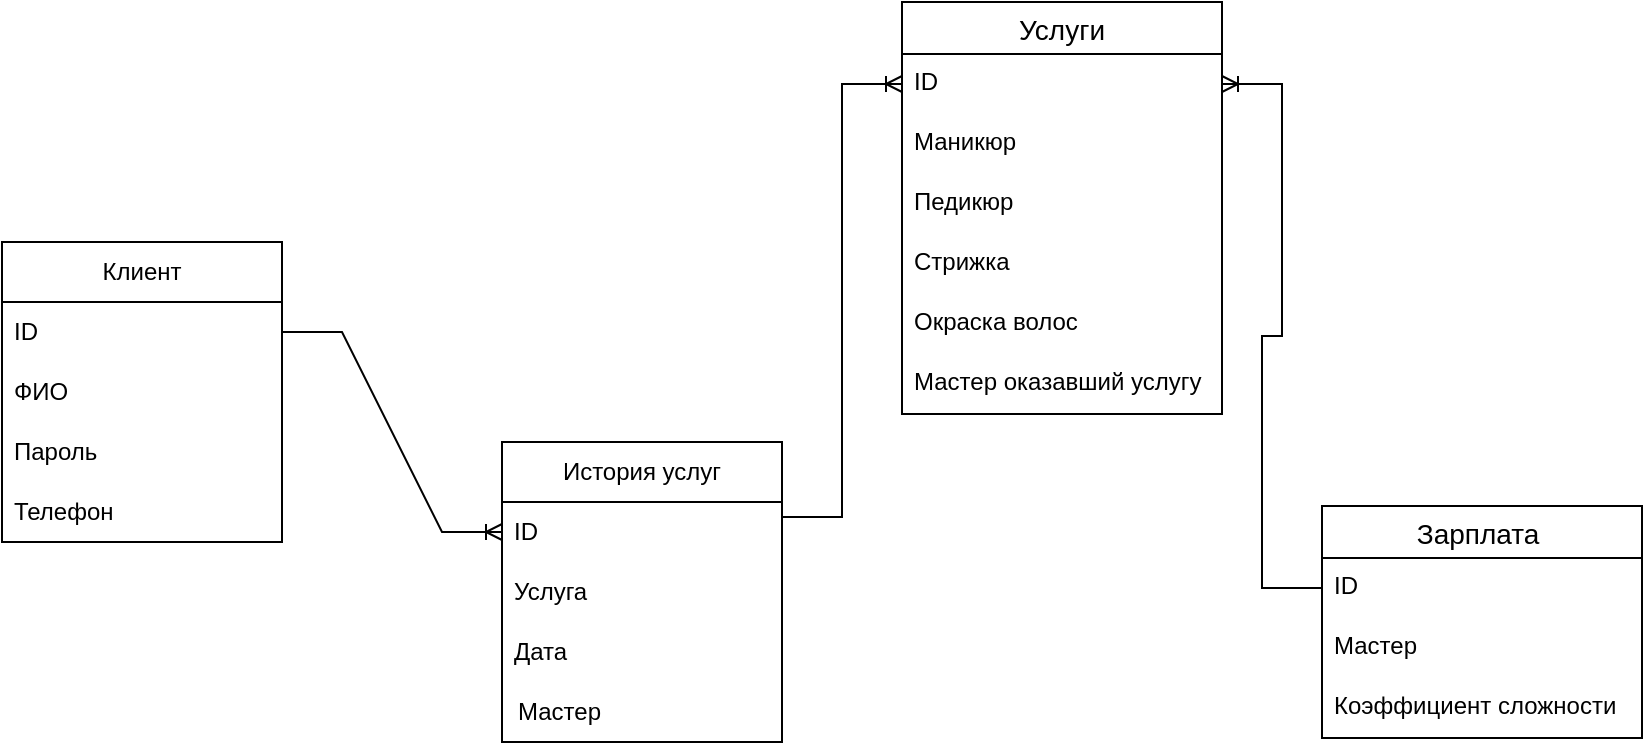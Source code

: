 <mxfile version="24.7.7">
  <diagram name="Страница — 1" id="6MLDjsWd3PMxiwtn7EZF">
    <mxGraphModel dx="954" dy="592" grid="1" gridSize="10" guides="1" tooltips="1" connect="1" arrows="1" fold="1" page="1" pageScale="1" pageWidth="827" pageHeight="1169" math="0" shadow="0">
      <root>
        <mxCell id="0" />
        <mxCell id="1" parent="0" />
        <mxCell id="Zn8yMmy7XCbCDx9VL1uS-1" value="&lt;font style=&quot;vertical-align: inherit;&quot;&gt;&lt;font style=&quot;vertical-align: inherit;&quot;&gt;Клиент&lt;/font&gt;&lt;/font&gt;" style="swimlane;fontStyle=0;childLayout=stackLayout;horizontal=1;startSize=30;horizontalStack=0;resizeParent=1;resizeParentMax=0;resizeLast=0;collapsible=1;marginBottom=0;whiteSpace=wrap;html=1;" vertex="1" parent="1">
          <mxGeometry x="50" y="230" width="140" height="150" as="geometry" />
        </mxCell>
        <mxCell id="Zn8yMmy7XCbCDx9VL1uS-2" value="&lt;font style=&quot;vertical-align: inherit;&quot;&gt;&lt;font style=&quot;vertical-align: inherit;&quot;&gt;ID&lt;/font&gt;&lt;/font&gt;" style="text;strokeColor=none;fillColor=none;align=left;verticalAlign=middle;spacingLeft=4;spacingRight=4;overflow=hidden;points=[[0,0.5],[1,0.5]];portConstraint=eastwest;rotatable=0;whiteSpace=wrap;html=1;" vertex="1" parent="Zn8yMmy7XCbCDx9VL1uS-1">
          <mxGeometry y="30" width="140" height="30" as="geometry" />
        </mxCell>
        <mxCell id="Zn8yMmy7XCbCDx9VL1uS-3" value="&lt;font style=&quot;vertical-align: inherit;&quot;&gt;&lt;font style=&quot;vertical-align: inherit;&quot;&gt;ФИО&lt;/font&gt;&lt;/font&gt;" style="text;strokeColor=none;fillColor=none;align=left;verticalAlign=middle;spacingLeft=4;spacingRight=4;overflow=hidden;points=[[0,0.5],[1,0.5]];portConstraint=eastwest;rotatable=0;whiteSpace=wrap;html=1;" vertex="1" parent="Zn8yMmy7XCbCDx9VL1uS-1">
          <mxGeometry y="60" width="140" height="30" as="geometry" />
        </mxCell>
        <mxCell id="Zn8yMmy7XCbCDx9VL1uS-15" value="&lt;font style=&quot;vertical-align: inherit;&quot;&gt;&lt;font style=&quot;vertical-align: inherit;&quot;&gt;Пароль&lt;/font&gt;&lt;/font&gt;" style="text;strokeColor=none;fillColor=none;align=left;verticalAlign=middle;spacingLeft=4;spacingRight=4;overflow=hidden;points=[[0,0.5],[1,0.5]];portConstraint=eastwest;rotatable=0;whiteSpace=wrap;html=1;" vertex="1" parent="Zn8yMmy7XCbCDx9VL1uS-1">
          <mxGeometry y="90" width="140" height="30" as="geometry" />
        </mxCell>
        <mxCell id="Zn8yMmy7XCbCDx9VL1uS-4" value="&lt;font style=&quot;vertical-align: inherit;&quot;&gt;&lt;font style=&quot;vertical-align: inherit;&quot;&gt;Телефон&lt;/font&gt;&lt;/font&gt;" style="text;strokeColor=none;fillColor=none;align=left;verticalAlign=middle;spacingLeft=4;spacingRight=4;overflow=hidden;points=[[0,0.5],[1,0.5]];portConstraint=eastwest;rotatable=0;whiteSpace=wrap;html=1;" vertex="1" parent="Zn8yMmy7XCbCDx9VL1uS-1">
          <mxGeometry y="120" width="140" height="30" as="geometry" />
        </mxCell>
        <mxCell id="Zn8yMmy7XCbCDx9VL1uS-5" value="&lt;font style=&quot;vertical-align: inherit;&quot;&gt;&lt;font style=&quot;vertical-align: inherit;&quot;&gt;&lt;font style=&quot;vertical-align: inherit;&quot;&gt;&lt;font style=&quot;vertical-align: inherit;&quot;&gt;История услуг&lt;/font&gt;&lt;/font&gt;&lt;/font&gt;&lt;/font&gt;" style="swimlane;fontStyle=0;childLayout=stackLayout;horizontal=1;startSize=30;horizontalStack=0;resizeParent=1;resizeParentMax=0;resizeLast=0;collapsible=1;marginBottom=0;whiteSpace=wrap;html=1;" vertex="1" parent="1">
          <mxGeometry x="300" y="330" width="140" height="150" as="geometry" />
        </mxCell>
        <mxCell id="Zn8yMmy7XCbCDx9VL1uS-6" value="&lt;font style=&quot;vertical-align: inherit;&quot;&gt;&lt;font style=&quot;vertical-align: inherit;&quot;&gt;&lt;font style=&quot;vertical-align: inherit;&quot;&gt;&lt;font style=&quot;vertical-align: inherit;&quot;&gt;ID&lt;/font&gt;&lt;/font&gt;&lt;/font&gt;&lt;/font&gt;" style="text;strokeColor=none;fillColor=none;align=left;verticalAlign=middle;spacingLeft=4;spacingRight=4;overflow=hidden;points=[[0,0.5],[1,0.5]];portConstraint=eastwest;rotatable=0;whiteSpace=wrap;html=1;" vertex="1" parent="Zn8yMmy7XCbCDx9VL1uS-5">
          <mxGeometry y="30" width="140" height="30" as="geometry" />
        </mxCell>
        <mxCell id="Zn8yMmy7XCbCDx9VL1uS-14" value="&lt;font style=&quot;vertical-align: inherit;&quot;&gt;&lt;font style=&quot;vertical-align: inherit;&quot;&gt;Услуга&lt;/font&gt;&lt;/font&gt;" style="text;strokeColor=none;fillColor=none;align=left;verticalAlign=middle;spacingLeft=4;spacingRight=4;overflow=hidden;points=[[0,0.5],[1,0.5]];portConstraint=eastwest;rotatable=0;whiteSpace=wrap;html=1;" vertex="1" parent="Zn8yMmy7XCbCDx9VL1uS-5">
          <mxGeometry y="60" width="140" height="30" as="geometry" />
        </mxCell>
        <mxCell id="Zn8yMmy7XCbCDx9VL1uS-16" value="&lt;font style=&quot;vertical-align: inherit;&quot;&gt;&lt;font style=&quot;vertical-align: inherit;&quot;&gt;Дата&lt;/font&gt;&lt;/font&gt;" style="text;strokeColor=none;fillColor=none;align=left;verticalAlign=middle;spacingLeft=4;spacingRight=4;overflow=hidden;points=[[0,0.5],[1,0.5]];portConstraint=eastwest;rotatable=0;whiteSpace=wrap;html=1;" vertex="1" parent="Zn8yMmy7XCbCDx9VL1uS-5">
          <mxGeometry y="90" width="140" height="30" as="geometry" />
        </mxCell>
        <mxCell id="Zn8yMmy7XCbCDx9VL1uS-8" value="&lt;font style=&quot;vertical-align: inherit;&quot;&gt;&lt;font style=&quot;vertical-align: inherit;&quot;&gt;Мастер&lt;/font&gt;&lt;/font&gt;" style="text;strokeColor=none;fillColor=none;align=left;verticalAlign=middle;spacingLeft=4;spacingRight=4;overflow=hidden;points=[[0,0.5],[1,0.5]];portConstraint=eastwest;rotatable=0;whiteSpace=wrap;html=1;spacing=4;spacingBottom=1;" vertex="1" parent="Zn8yMmy7XCbCDx9VL1uS-5">
          <mxGeometry y="120" width="140" height="30" as="geometry" />
        </mxCell>
        <mxCell id="Zn8yMmy7XCbCDx9VL1uS-18" value="" style="edgeStyle=entityRelationEdgeStyle;fontSize=12;html=1;endArrow=ERoneToMany;rounded=0;exitX=1;exitY=0.5;exitDx=0;exitDy=0;entryX=0;entryY=0.5;entryDx=0;entryDy=0;" edge="1" parent="1" source="Zn8yMmy7XCbCDx9VL1uS-2" target="Zn8yMmy7XCbCDx9VL1uS-6">
          <mxGeometry width="100" height="100" relative="1" as="geometry">
            <mxPoint x="300" y="200" as="sourcePoint" />
            <mxPoint x="400" y="100" as="targetPoint" />
            <Array as="points">
              <mxPoint x="310" y="180" />
              <mxPoint x="300" y="-30" />
              <mxPoint x="340" y="-70" />
            </Array>
          </mxGeometry>
        </mxCell>
        <mxCell id="Zn8yMmy7XCbCDx9VL1uS-19" value="Услуги" style="swimlane;fontStyle=0;childLayout=stackLayout;horizontal=1;startSize=26;horizontalStack=0;resizeParent=1;resizeParentMax=0;resizeLast=0;collapsible=1;marginBottom=0;align=center;fontSize=14;" vertex="1" parent="1">
          <mxGeometry x="500" y="110" width="160" height="206" as="geometry" />
        </mxCell>
        <mxCell id="Zn8yMmy7XCbCDx9VL1uS-20" value="&lt;font style=&quot;vertical-align: inherit;&quot;&gt;&lt;font style=&quot;vertical-align: inherit;&quot;&gt;&lt;font style=&quot;vertical-align: inherit;&quot;&gt;&lt;font style=&quot;vertical-align: inherit;&quot;&gt;ID&lt;/font&gt;&lt;/font&gt;&lt;/font&gt;&lt;/font&gt;" style="text;strokeColor=none;fillColor=none;spacingLeft=4;spacingRight=4;overflow=hidden;rotatable=0;points=[[0,0.5],[1,0.5]];portConstraint=eastwest;fontSize=12;whiteSpace=wrap;html=1;" vertex="1" parent="Zn8yMmy7XCbCDx9VL1uS-19">
          <mxGeometry y="26" width="160" height="30" as="geometry" />
        </mxCell>
        <mxCell id="Zn8yMmy7XCbCDx9VL1uS-36" value="&lt;font style=&quot;vertical-align: inherit;&quot;&gt;&lt;font style=&quot;vertical-align: inherit;&quot;&gt;Маникюр&lt;/font&gt;&lt;/font&gt;" style="text;strokeColor=none;fillColor=none;spacingLeft=4;spacingRight=4;overflow=hidden;rotatable=0;points=[[0,0.5],[1,0.5]];portConstraint=eastwest;fontSize=12;whiteSpace=wrap;html=1;" vertex="1" parent="Zn8yMmy7XCbCDx9VL1uS-19">
          <mxGeometry y="56" width="160" height="30" as="geometry" />
        </mxCell>
        <mxCell id="Zn8yMmy7XCbCDx9VL1uS-21" value="&lt;font style=&quot;vertical-align: inherit;&quot;&gt;&lt;font style=&quot;vertical-align: inherit;&quot;&gt;Педикюр&lt;/font&gt;&lt;/font&gt;" style="text;strokeColor=none;fillColor=none;spacingLeft=4;spacingRight=4;overflow=hidden;rotatable=0;points=[[0,0.5],[1,0.5]];portConstraint=eastwest;fontSize=12;whiteSpace=wrap;html=1;" vertex="1" parent="Zn8yMmy7XCbCDx9VL1uS-19">
          <mxGeometry y="86" width="160" height="30" as="geometry" />
        </mxCell>
        <mxCell id="Zn8yMmy7XCbCDx9VL1uS-22" value="&lt;font style=&quot;vertical-align: inherit;&quot;&gt;&lt;font style=&quot;vertical-align: inherit;&quot;&gt;&lt;font style=&quot;vertical-align: inherit;&quot;&gt;&lt;font style=&quot;vertical-align: inherit;&quot;&gt;Стрижка&lt;/font&gt;&lt;/font&gt;&lt;/font&gt;&lt;/font&gt;" style="text;strokeColor=none;fillColor=none;spacingLeft=4;spacingRight=4;overflow=hidden;rotatable=0;points=[[0,0.5],[1,0.5]];portConstraint=eastwest;fontSize=12;whiteSpace=wrap;html=1;" vertex="1" parent="Zn8yMmy7XCbCDx9VL1uS-19">
          <mxGeometry y="116" width="160" height="30" as="geometry" />
        </mxCell>
        <mxCell id="Zn8yMmy7XCbCDx9VL1uS-28" value="&lt;font style=&quot;vertical-align: inherit;&quot;&gt;&lt;font style=&quot;vertical-align: inherit;&quot;&gt;Окраска волос&lt;/font&gt;&lt;/font&gt;" style="text;strokeColor=none;fillColor=none;spacingLeft=4;spacingRight=4;overflow=hidden;rotatable=0;points=[[0,0.5],[1,0.5]];portConstraint=eastwest;fontSize=12;whiteSpace=wrap;html=1;" vertex="1" parent="Zn8yMmy7XCbCDx9VL1uS-19">
          <mxGeometry y="146" width="160" height="30" as="geometry" />
        </mxCell>
        <mxCell id="Zn8yMmy7XCbCDx9VL1uS-29" value="&lt;font style=&quot;vertical-align: inherit;&quot;&gt;&lt;font style=&quot;vertical-align: inherit;&quot;&gt;&lt;font style=&quot;vertical-align: inherit;&quot;&gt;&lt;font style=&quot;vertical-align: inherit;&quot;&gt;Мастер оказавший услугу&lt;/font&gt;&lt;/font&gt;&lt;/font&gt;&lt;/font&gt;" style="text;strokeColor=none;fillColor=none;spacingLeft=4;spacingRight=4;overflow=hidden;rotatable=0;points=[[0,0.5],[1,0.5]];portConstraint=eastwest;fontSize=12;whiteSpace=wrap;html=1;" vertex="1" parent="Zn8yMmy7XCbCDx9VL1uS-19">
          <mxGeometry y="176" width="160" height="30" as="geometry" />
        </mxCell>
        <mxCell id="Zn8yMmy7XCbCDx9VL1uS-31" value="Зарплата " style="swimlane;fontStyle=0;childLayout=stackLayout;horizontal=1;startSize=26;horizontalStack=0;resizeParent=1;resizeParentMax=0;resizeLast=0;collapsible=1;marginBottom=0;align=center;fontSize=14;" vertex="1" parent="1">
          <mxGeometry x="710" y="362" width="160" height="116" as="geometry" />
        </mxCell>
        <mxCell id="Zn8yMmy7XCbCDx9VL1uS-32" value="ID" style="text;strokeColor=none;fillColor=none;spacingLeft=4;spacingRight=4;overflow=hidden;rotatable=0;points=[[0,0.5],[1,0.5]];portConstraint=eastwest;fontSize=12;whiteSpace=wrap;html=1;" vertex="1" parent="Zn8yMmy7XCbCDx9VL1uS-31">
          <mxGeometry y="26" width="160" height="30" as="geometry" />
        </mxCell>
        <mxCell id="Zn8yMmy7XCbCDx9VL1uS-38" value="&lt;font style=&quot;vertical-align: inherit;&quot;&gt;&lt;font style=&quot;vertical-align: inherit;&quot;&gt;Мастер&lt;/font&gt;&lt;/font&gt;" style="text;strokeColor=none;fillColor=none;spacingLeft=4;spacingRight=4;overflow=hidden;rotatable=0;points=[[0,0.5],[1,0.5]];portConstraint=eastwest;fontSize=12;whiteSpace=wrap;html=1;" vertex="1" parent="Zn8yMmy7XCbCDx9VL1uS-31">
          <mxGeometry y="56" width="160" height="30" as="geometry" />
        </mxCell>
        <mxCell id="Zn8yMmy7XCbCDx9VL1uS-34" value="&lt;font style=&quot;vertical-align: inherit;&quot;&gt;&lt;font style=&quot;vertical-align: inherit;&quot;&gt;Коэффициент сложности&lt;/font&gt;&lt;/font&gt;" style="text;strokeColor=none;fillColor=none;spacingLeft=4;spacingRight=4;overflow=hidden;rotatable=0;points=[[0,0.5],[1,0.5]];portConstraint=eastwest;fontSize=12;whiteSpace=wrap;html=1;" vertex="1" parent="Zn8yMmy7XCbCDx9VL1uS-31">
          <mxGeometry y="86" width="160" height="30" as="geometry" />
        </mxCell>
        <mxCell id="Zn8yMmy7XCbCDx9VL1uS-35" value="" style="edgeStyle=entityRelationEdgeStyle;fontSize=12;html=1;endArrow=ERoneToMany;rounded=0;entryX=1;entryY=0.5;entryDx=0;entryDy=0;exitX=0;exitY=0.5;exitDx=0;exitDy=0;" edge="1" parent="1" source="Zn8yMmy7XCbCDx9VL1uS-32" target="Zn8yMmy7XCbCDx9VL1uS-20">
          <mxGeometry width="100" height="100" relative="1" as="geometry">
            <mxPoint x="660" y="362" as="sourcePoint" />
            <mxPoint x="760" y="262" as="targetPoint" />
          </mxGeometry>
        </mxCell>
        <mxCell id="Zn8yMmy7XCbCDx9VL1uS-37" value="" style="edgeStyle=entityRelationEdgeStyle;fontSize=12;html=1;endArrow=ERoneToMany;rounded=0;exitX=1;exitY=0.25;exitDx=0;exitDy=0;entryX=0;entryY=0.5;entryDx=0;entryDy=0;" edge="1" parent="1" source="Zn8yMmy7XCbCDx9VL1uS-5" target="Zn8yMmy7XCbCDx9VL1uS-20">
          <mxGeometry width="100" height="100" relative="1" as="geometry">
            <mxPoint x="390" y="250" as="sourcePoint" />
            <mxPoint x="490" y="150" as="targetPoint" />
          </mxGeometry>
        </mxCell>
      </root>
    </mxGraphModel>
  </diagram>
</mxfile>
